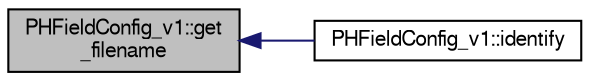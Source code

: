digraph "PHFieldConfig_v1::get_filename"
{
  bgcolor="transparent";
  edge [fontname="FreeSans",fontsize="10",labelfontname="FreeSans",labelfontsize="10"];
  node [fontname="FreeSans",fontsize="10",shape=record];
  rankdir="LR";
  Node1 [label="PHFieldConfig_v1::get\l_filename",height=0.2,width=0.4,color="black", fillcolor="grey75", style="filled" fontcolor="black"];
  Node1 -> Node2 [dir="back",color="midnightblue",fontsize="10",style="solid",fontname="FreeSans"];
  Node2 [label="PHFieldConfig_v1::identify",height=0.2,width=0.4,color="black",URL="$d5/d59/classPHFieldConfig__v1.html#a29e27873e197edf1943b01f2dc5f4e7c"];
}
